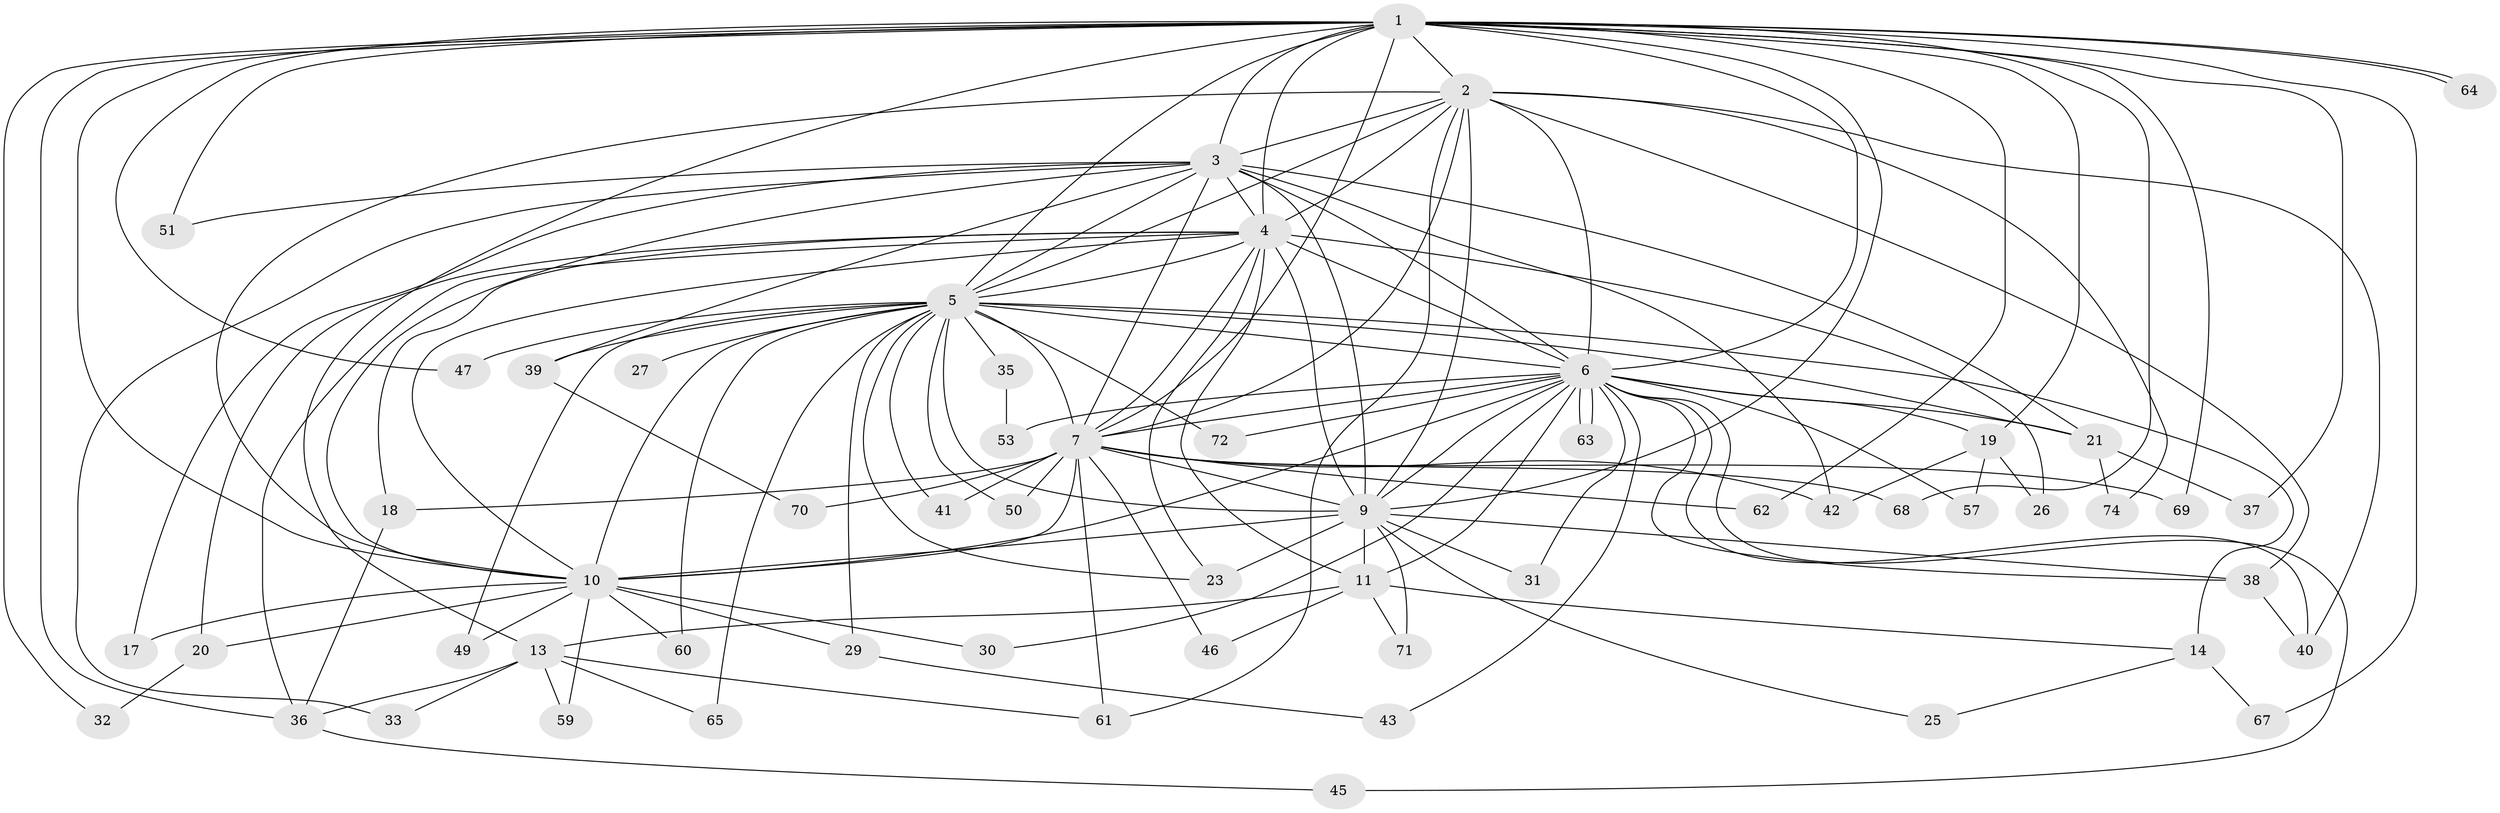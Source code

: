 // Generated by graph-tools (version 1.1) at 2025/51/02/27/25 19:51:49]
// undirected, 57 vertices, 139 edges
graph export_dot {
graph [start="1"]
  node [color=gray90,style=filled];
  1 [super="+15"];
  2 [super="+16"];
  3 [super="+52"];
  4 [super="+12"];
  5 [super="+8"];
  6 [super="+73"];
  7 [super="+28"];
  9 [super="+22"];
  10 [super="+58"];
  11;
  13 [super="+55"];
  14 [super="+48"];
  17;
  18;
  19 [super="+66"];
  20;
  21 [super="+24"];
  23 [super="+56"];
  25;
  26 [super="+34"];
  27;
  29;
  30;
  31;
  32;
  33;
  35;
  36 [super="+44"];
  37;
  38 [super="+54"];
  39;
  40 [super="+76"];
  41;
  42;
  43;
  45;
  46;
  47;
  49;
  50;
  51;
  53;
  57;
  59;
  60;
  61 [super="+75"];
  62;
  63;
  64;
  65;
  67;
  68;
  69;
  70;
  71;
  72;
  74;
  1 -- 2;
  1 -- 3 [weight=2];
  1 -- 4;
  1 -- 5 [weight=2];
  1 -- 6;
  1 -- 7;
  1 -- 9 [weight=2];
  1 -- 10;
  1 -- 13;
  1 -- 19;
  1 -- 32;
  1 -- 36;
  1 -- 37;
  1 -- 47;
  1 -- 51;
  1 -- 62;
  1 -- 64;
  1 -- 64;
  1 -- 67;
  1 -- 68;
  1 -- 69;
  2 -- 3;
  2 -- 4;
  2 -- 5 [weight=2];
  2 -- 6;
  2 -- 7 [weight=2];
  2 -- 9;
  2 -- 10;
  2 -- 61;
  2 -- 74;
  2 -- 38;
  2 -- 40;
  3 -- 4;
  3 -- 5 [weight=2];
  3 -- 6;
  3 -- 7;
  3 -- 9 [weight=2];
  3 -- 10;
  3 -- 17;
  3 -- 33;
  3 -- 39;
  3 -- 42;
  3 -- 51;
  3 -- 21;
  4 -- 5 [weight=2];
  4 -- 6;
  4 -- 7;
  4 -- 9;
  4 -- 10 [weight=2];
  4 -- 20;
  4 -- 23;
  4 -- 26 [weight=2];
  4 -- 18;
  4 -- 11;
  4 -- 36;
  5 -- 6 [weight=2];
  5 -- 7 [weight=2];
  5 -- 9 [weight=2];
  5 -- 10 [weight=2];
  5 -- 14 [weight=2];
  5 -- 21;
  5 -- 41;
  5 -- 50;
  5 -- 72;
  5 -- 65;
  5 -- 23;
  5 -- 27;
  5 -- 29;
  5 -- 35;
  5 -- 39;
  5 -- 47;
  5 -- 49;
  5 -- 60;
  6 -- 7;
  6 -- 9;
  6 -- 10;
  6 -- 11;
  6 -- 19;
  6 -- 21;
  6 -- 30;
  6 -- 31;
  6 -- 38;
  6 -- 40;
  6 -- 43;
  6 -- 45;
  6 -- 53;
  6 -- 57;
  6 -- 63;
  6 -- 63;
  6 -- 72;
  7 -- 9;
  7 -- 10;
  7 -- 18;
  7 -- 41;
  7 -- 42;
  7 -- 46;
  7 -- 50;
  7 -- 62;
  7 -- 68;
  7 -- 69;
  7 -- 70;
  7 -- 61;
  9 -- 10;
  9 -- 11;
  9 -- 25;
  9 -- 31;
  9 -- 71;
  9 -- 38;
  9 -- 23;
  10 -- 17;
  10 -- 20;
  10 -- 29;
  10 -- 30;
  10 -- 49;
  10 -- 59;
  10 -- 60;
  11 -- 13;
  11 -- 14;
  11 -- 46;
  11 -- 71;
  13 -- 33;
  13 -- 59;
  13 -- 61;
  13 -- 65;
  13 -- 36;
  14 -- 25;
  14 -- 67;
  18 -- 36;
  19 -- 26;
  19 -- 57;
  19 -- 42;
  20 -- 32;
  21 -- 37;
  21 -- 74;
  29 -- 43;
  35 -- 53;
  36 -- 45;
  38 -- 40;
  39 -- 70;
}
